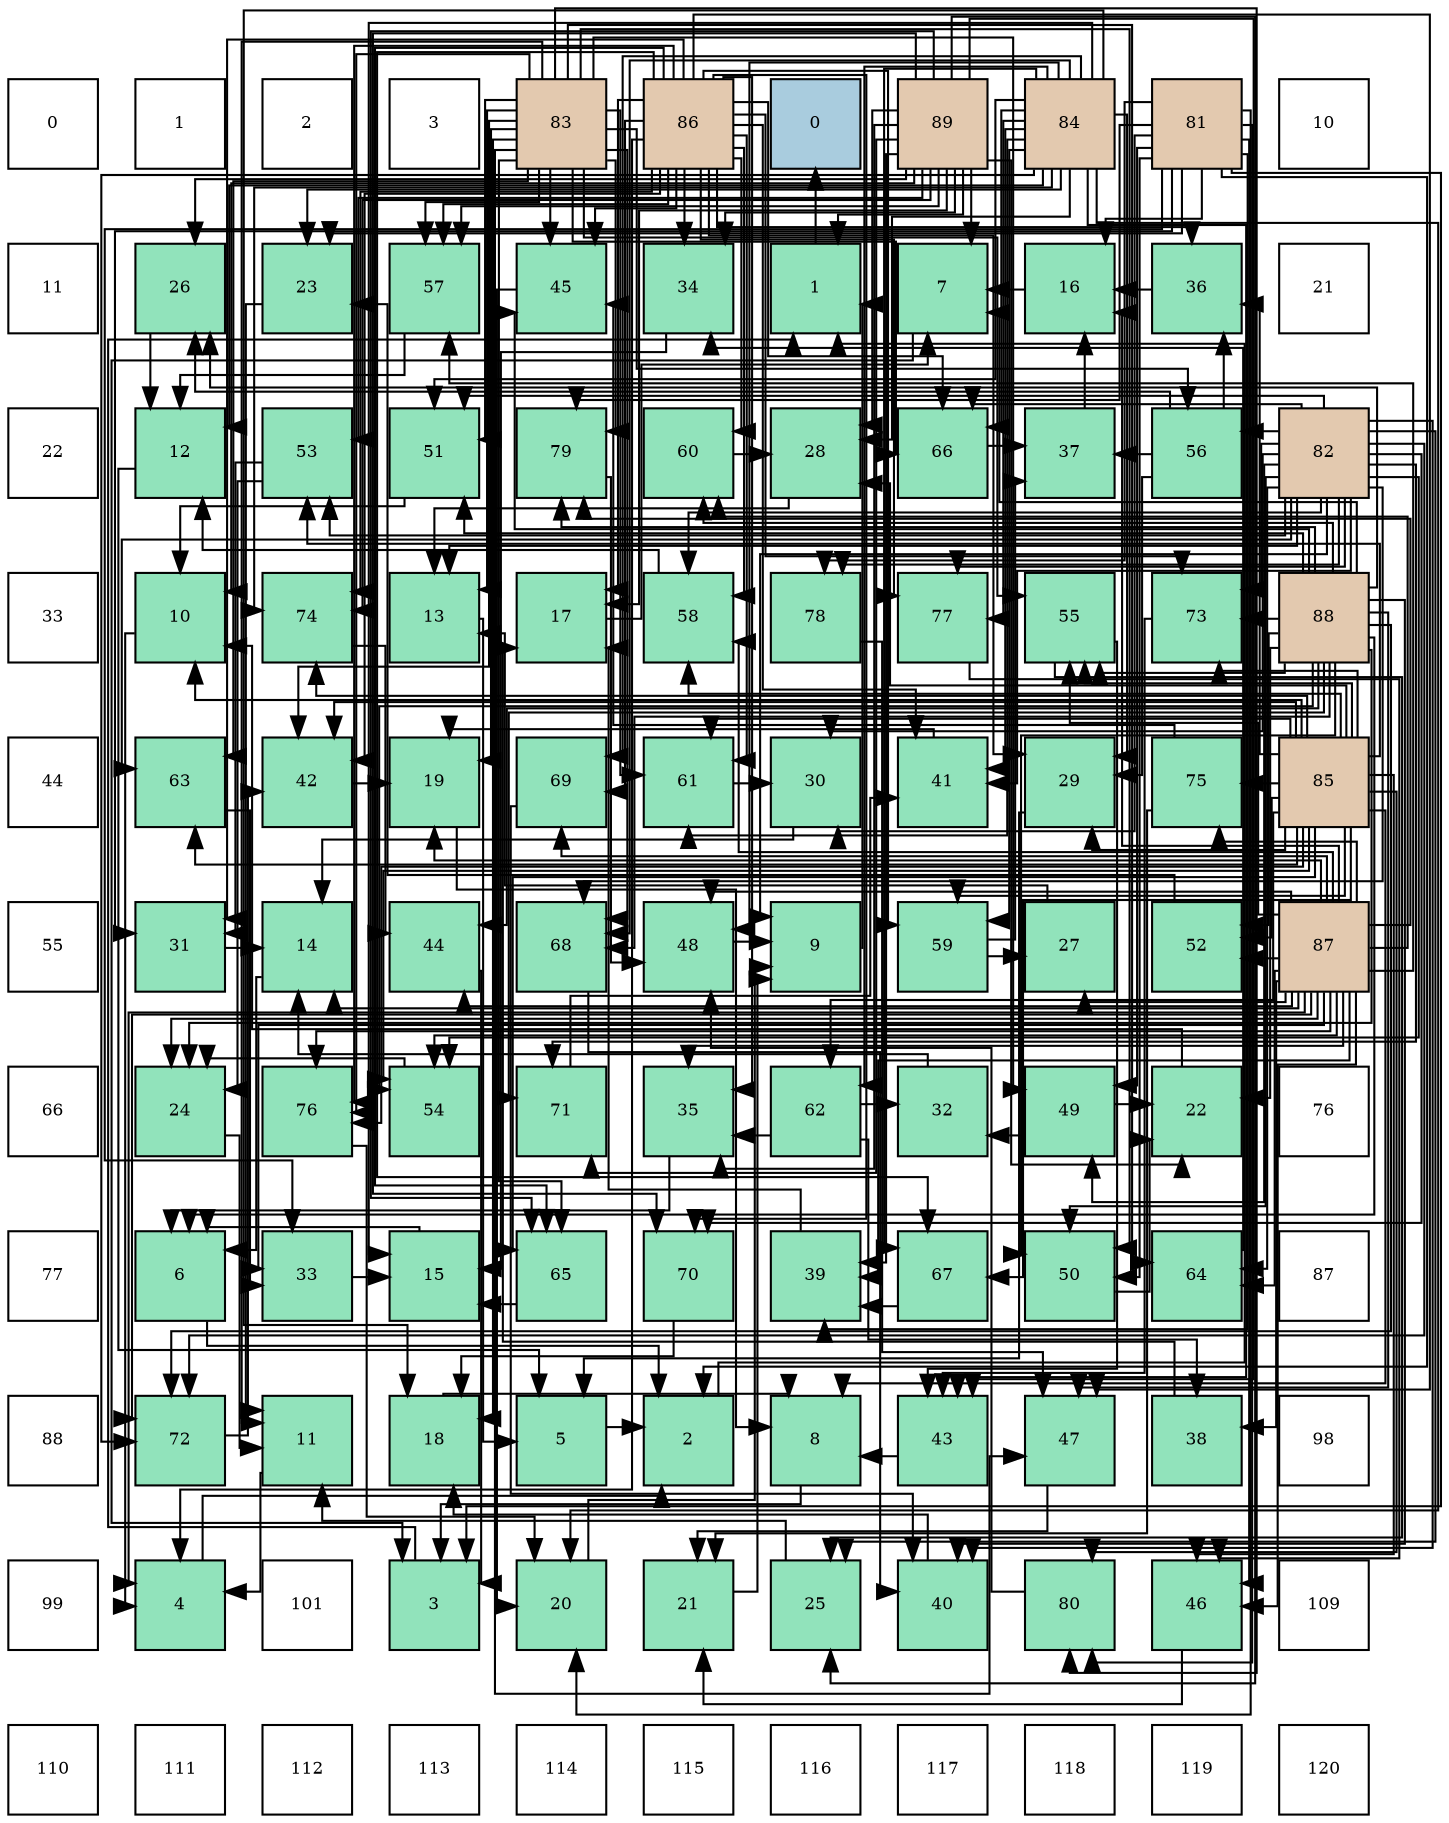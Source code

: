 digraph layout{
 rankdir=TB;
 splines=ortho;
 node [style=filled shape=square fixedsize=true width=0.6];
0[label="0", fontsize=8, fillcolor="#ffffff"];
1[label="1", fontsize=8, fillcolor="#ffffff"];
2[label="2", fontsize=8, fillcolor="#ffffff"];
3[label="3", fontsize=8, fillcolor="#ffffff"];
4[label="83", fontsize=8, fillcolor="#e3c9af"];
5[label="86", fontsize=8, fillcolor="#e3c9af"];
6[label="0", fontsize=8, fillcolor="#a9ccde"];
7[label="89", fontsize=8, fillcolor="#e3c9af"];
8[label="84", fontsize=8, fillcolor="#e3c9af"];
9[label="81", fontsize=8, fillcolor="#e3c9af"];
10[label="10", fontsize=8, fillcolor="#ffffff"];
11[label="11", fontsize=8, fillcolor="#ffffff"];
12[label="26", fontsize=8, fillcolor="#91e3bb"];
13[label="23", fontsize=8, fillcolor="#91e3bb"];
14[label="57", fontsize=8, fillcolor="#91e3bb"];
15[label="45", fontsize=8, fillcolor="#91e3bb"];
16[label="34", fontsize=8, fillcolor="#91e3bb"];
17[label="1", fontsize=8, fillcolor="#91e3bb"];
18[label="7", fontsize=8, fillcolor="#91e3bb"];
19[label="16", fontsize=8, fillcolor="#91e3bb"];
20[label="36", fontsize=8, fillcolor="#91e3bb"];
21[label="21", fontsize=8, fillcolor="#ffffff"];
22[label="22", fontsize=8, fillcolor="#ffffff"];
23[label="12", fontsize=8, fillcolor="#91e3bb"];
24[label="53", fontsize=8, fillcolor="#91e3bb"];
25[label="51", fontsize=8, fillcolor="#91e3bb"];
26[label="79", fontsize=8, fillcolor="#91e3bb"];
27[label="60", fontsize=8, fillcolor="#91e3bb"];
28[label="28", fontsize=8, fillcolor="#91e3bb"];
29[label="66", fontsize=8, fillcolor="#91e3bb"];
30[label="37", fontsize=8, fillcolor="#91e3bb"];
31[label="56", fontsize=8, fillcolor="#91e3bb"];
32[label="82", fontsize=8, fillcolor="#e3c9af"];
33[label="33", fontsize=8, fillcolor="#ffffff"];
34[label="10", fontsize=8, fillcolor="#91e3bb"];
35[label="74", fontsize=8, fillcolor="#91e3bb"];
36[label="13", fontsize=8, fillcolor="#91e3bb"];
37[label="17", fontsize=8, fillcolor="#91e3bb"];
38[label="58", fontsize=8, fillcolor="#91e3bb"];
39[label="78", fontsize=8, fillcolor="#91e3bb"];
40[label="77", fontsize=8, fillcolor="#91e3bb"];
41[label="55", fontsize=8, fillcolor="#91e3bb"];
42[label="73", fontsize=8, fillcolor="#91e3bb"];
43[label="88", fontsize=8, fillcolor="#e3c9af"];
44[label="44", fontsize=8, fillcolor="#ffffff"];
45[label="63", fontsize=8, fillcolor="#91e3bb"];
46[label="42", fontsize=8, fillcolor="#91e3bb"];
47[label="19", fontsize=8, fillcolor="#91e3bb"];
48[label="69", fontsize=8, fillcolor="#91e3bb"];
49[label="61", fontsize=8, fillcolor="#91e3bb"];
50[label="30", fontsize=8, fillcolor="#91e3bb"];
51[label="41", fontsize=8, fillcolor="#91e3bb"];
52[label="29", fontsize=8, fillcolor="#91e3bb"];
53[label="75", fontsize=8, fillcolor="#91e3bb"];
54[label="85", fontsize=8, fillcolor="#e3c9af"];
55[label="55", fontsize=8, fillcolor="#ffffff"];
56[label="31", fontsize=8, fillcolor="#91e3bb"];
57[label="14", fontsize=8, fillcolor="#91e3bb"];
58[label="44", fontsize=8, fillcolor="#91e3bb"];
59[label="68", fontsize=8, fillcolor="#91e3bb"];
60[label="48", fontsize=8, fillcolor="#91e3bb"];
61[label="9", fontsize=8, fillcolor="#91e3bb"];
62[label="59", fontsize=8, fillcolor="#91e3bb"];
63[label="27", fontsize=8, fillcolor="#91e3bb"];
64[label="52", fontsize=8, fillcolor="#91e3bb"];
65[label="87", fontsize=8, fillcolor="#e3c9af"];
66[label="66", fontsize=8, fillcolor="#ffffff"];
67[label="24", fontsize=8, fillcolor="#91e3bb"];
68[label="76", fontsize=8, fillcolor="#91e3bb"];
69[label="54", fontsize=8, fillcolor="#91e3bb"];
70[label="71", fontsize=8, fillcolor="#91e3bb"];
71[label="35", fontsize=8, fillcolor="#91e3bb"];
72[label="62", fontsize=8, fillcolor="#91e3bb"];
73[label="32", fontsize=8, fillcolor="#91e3bb"];
74[label="49", fontsize=8, fillcolor="#91e3bb"];
75[label="22", fontsize=8, fillcolor="#91e3bb"];
76[label="76", fontsize=8, fillcolor="#ffffff"];
77[label="77", fontsize=8, fillcolor="#ffffff"];
78[label="6", fontsize=8, fillcolor="#91e3bb"];
79[label="33", fontsize=8, fillcolor="#91e3bb"];
80[label="15", fontsize=8, fillcolor="#91e3bb"];
81[label="65", fontsize=8, fillcolor="#91e3bb"];
82[label="70", fontsize=8, fillcolor="#91e3bb"];
83[label="39", fontsize=8, fillcolor="#91e3bb"];
84[label="67", fontsize=8, fillcolor="#91e3bb"];
85[label="50", fontsize=8, fillcolor="#91e3bb"];
86[label="64", fontsize=8, fillcolor="#91e3bb"];
87[label="87", fontsize=8, fillcolor="#ffffff"];
88[label="88", fontsize=8, fillcolor="#ffffff"];
89[label="72", fontsize=8, fillcolor="#91e3bb"];
90[label="11", fontsize=8, fillcolor="#91e3bb"];
91[label="18", fontsize=8, fillcolor="#91e3bb"];
92[label="5", fontsize=8, fillcolor="#91e3bb"];
93[label="2", fontsize=8, fillcolor="#91e3bb"];
94[label="8", fontsize=8, fillcolor="#91e3bb"];
95[label="43", fontsize=8, fillcolor="#91e3bb"];
96[label="47", fontsize=8, fillcolor="#91e3bb"];
97[label="38", fontsize=8, fillcolor="#91e3bb"];
98[label="98", fontsize=8, fillcolor="#ffffff"];
99[label="99", fontsize=8, fillcolor="#ffffff"];
100[label="4", fontsize=8, fillcolor="#91e3bb"];
101[label="101", fontsize=8, fillcolor="#ffffff"];
102[label="3", fontsize=8, fillcolor="#91e3bb"];
103[label="20", fontsize=8, fillcolor="#91e3bb"];
104[label="21", fontsize=8, fillcolor="#91e3bb"];
105[label="25", fontsize=8, fillcolor="#91e3bb"];
106[label="40", fontsize=8, fillcolor="#91e3bb"];
107[label="80", fontsize=8, fillcolor="#91e3bb"];
108[label="46", fontsize=8, fillcolor="#91e3bb"];
109[label="109", fontsize=8, fillcolor="#ffffff"];
110[label="110", fontsize=8, fillcolor="#ffffff"];
111[label="111", fontsize=8, fillcolor="#ffffff"];
112[label="112", fontsize=8, fillcolor="#ffffff"];
113[label="113", fontsize=8, fillcolor="#ffffff"];
114[label="114", fontsize=8, fillcolor="#ffffff"];
115[label="115", fontsize=8, fillcolor="#ffffff"];
116[label="116", fontsize=8, fillcolor="#ffffff"];
117[label="117", fontsize=8, fillcolor="#ffffff"];
118[label="118", fontsize=8, fillcolor="#ffffff"];
119[label="119", fontsize=8, fillcolor="#ffffff"];
120[label="120", fontsize=8, fillcolor="#ffffff"];
edge [constraint=false, style=vis];17 -> 6;
93 -> 17;
102 -> 17;
100 -> 93;
92 -> 93;
78 -> 93;
18 -> 102;
94 -> 102;
61 -> 17;
34 -> 100;
90 -> 100;
23 -> 92;
36 -> 92;
57 -> 78;
80 -> 78;
19 -> 18;
37 -> 18;
91 -> 94;
47 -> 94;
103 -> 61;
104 -> 61;
75 -> 34;
13 -> 90;
67 -> 90;
105 -> 90;
12 -> 23;
63 -> 36;
28 -> 36;
52 -> 92;
50 -> 57;
56 -> 57;
73 -> 57;
79 -> 80;
16 -> 80;
71 -> 78;
20 -> 19;
30 -> 19;
97 -> 37;
83 -> 37;
106 -> 91;
51 -> 47;
46 -> 47;
95 -> 94;
58 -> 102;
15 -> 103;
108 -> 104;
96 -> 104;
60 -> 61;
74 -> 75;
74 -> 73;
85 -> 75;
25 -> 34;
64 -> 13;
24 -> 67;
24 -> 56;
69 -> 67;
41 -> 105;
41 -> 95;
31 -> 12;
31 -> 52;
31 -> 20;
31 -> 30;
14 -> 23;
38 -> 23;
62 -> 63;
62 -> 30;
27 -> 28;
49 -> 50;
72 -> 73;
72 -> 71;
72 -> 97;
45 -> 79;
86 -> 16;
81 -> 80;
29 -> 30;
84 -> 83;
59 -> 106;
48 -> 106;
82 -> 91;
70 -> 51;
89 -> 46;
42 -> 95;
35 -> 58;
53 -> 104;
53 -> 15;
68 -> 103;
40 -> 108;
39 -> 96;
26 -> 60;
107 -> 60;
9 -> 93;
9 -> 102;
9 -> 19;
9 -> 103;
9 -> 13;
9 -> 50;
9 -> 56;
9 -> 79;
9 -> 83;
9 -> 108;
9 -> 74;
9 -> 85;
9 -> 39;
9 -> 26;
9 -> 107;
32 -> 61;
32 -> 36;
32 -> 105;
32 -> 50;
32 -> 106;
32 -> 51;
32 -> 74;
32 -> 85;
32 -> 25;
32 -> 24;
32 -> 69;
32 -> 31;
32 -> 38;
32 -> 45;
32 -> 86;
32 -> 29;
32 -> 59;
32 -> 82;
32 -> 70;
32 -> 89;
32 -> 42;
32 -> 40;
32 -> 39;
4 -> 90;
4 -> 36;
4 -> 91;
4 -> 47;
4 -> 46;
4 -> 15;
4 -> 96;
4 -> 74;
4 -> 85;
4 -> 25;
4 -> 41;
4 -> 31;
4 -> 14;
4 -> 49;
4 -> 45;
4 -> 86;
4 -> 81;
4 -> 29;
4 -> 59;
4 -> 68;
4 -> 26;
4 -> 107;
8 -> 23;
8 -> 80;
8 -> 91;
8 -> 103;
8 -> 13;
8 -> 28;
8 -> 52;
8 -> 51;
8 -> 95;
8 -> 60;
8 -> 25;
8 -> 62;
8 -> 49;
8 -> 72;
8 -> 29;
8 -> 84;
8 -> 59;
8 -> 48;
8 -> 89;
8 -> 35;
8 -> 40;
54 -> 94;
54 -> 34;
54 -> 28;
54 -> 52;
54 -> 20;
54 -> 46;
54 -> 108;
54 -> 64;
54 -> 24;
54 -> 69;
54 -> 41;
54 -> 38;
54 -> 62;
54 -> 49;
54 -> 72;
54 -> 45;
54 -> 81;
54 -> 84;
54 -> 42;
54 -> 35;
54 -> 53;
54 -> 68;
54 -> 107;
5 -> 100;
5 -> 37;
5 -> 52;
5 -> 56;
5 -> 16;
5 -> 71;
5 -> 20;
5 -> 51;
5 -> 46;
5 -> 15;
5 -> 96;
5 -> 14;
5 -> 38;
5 -> 62;
5 -> 27;
5 -> 49;
5 -> 81;
5 -> 29;
5 -> 84;
5 -> 48;
5 -> 82;
5 -> 42;
5 -> 35;
5 -> 68;
5 -> 40;
65 -> 100;
65 -> 57;
65 -> 19;
65 -> 47;
65 -> 67;
65 -> 63;
65 -> 79;
65 -> 71;
65 -> 97;
65 -> 83;
65 -> 58;
65 -> 108;
65 -> 60;
65 -> 64;
65 -> 69;
65 -> 41;
65 -> 14;
65 -> 38;
65 -> 27;
65 -> 86;
65 -> 48;
65 -> 89;
65 -> 53;
65 -> 68;
65 -> 26;
43 -> 78;
43 -> 18;
43 -> 75;
43 -> 67;
43 -> 12;
43 -> 106;
43 -> 58;
43 -> 15;
43 -> 96;
43 -> 85;
43 -> 25;
43 -> 64;
43 -> 69;
43 -> 41;
43 -> 27;
43 -> 59;
43 -> 70;
43 -> 89;
43 -> 42;
43 -> 26;
7 -> 17;
7 -> 18;
7 -> 34;
7 -> 37;
7 -> 75;
7 -> 105;
7 -> 12;
7 -> 28;
7 -> 16;
7 -> 71;
7 -> 83;
7 -> 95;
7 -> 24;
7 -> 14;
7 -> 81;
7 -> 82;
7 -> 70;
7 -> 35;
edge [constraint=true, style=invis];
0 -> 11 -> 22 -> 33 -> 44 -> 55 -> 66 -> 77 -> 88 -> 99 -> 110;
1 -> 12 -> 23 -> 34 -> 45 -> 56 -> 67 -> 78 -> 89 -> 100 -> 111;
2 -> 13 -> 24 -> 35 -> 46 -> 57 -> 68 -> 79 -> 90 -> 101 -> 112;
3 -> 14 -> 25 -> 36 -> 47 -> 58 -> 69 -> 80 -> 91 -> 102 -> 113;
4 -> 15 -> 26 -> 37 -> 48 -> 59 -> 70 -> 81 -> 92 -> 103 -> 114;
5 -> 16 -> 27 -> 38 -> 49 -> 60 -> 71 -> 82 -> 93 -> 104 -> 115;
6 -> 17 -> 28 -> 39 -> 50 -> 61 -> 72 -> 83 -> 94 -> 105 -> 116;
7 -> 18 -> 29 -> 40 -> 51 -> 62 -> 73 -> 84 -> 95 -> 106 -> 117;
8 -> 19 -> 30 -> 41 -> 52 -> 63 -> 74 -> 85 -> 96 -> 107 -> 118;
9 -> 20 -> 31 -> 42 -> 53 -> 64 -> 75 -> 86 -> 97 -> 108 -> 119;
10 -> 21 -> 32 -> 43 -> 54 -> 65 -> 76 -> 87 -> 98 -> 109 -> 120;
rank = same {0 -> 1 -> 2 -> 3 -> 4 -> 5 -> 6 -> 7 -> 8 -> 9 -> 10};
rank = same {11 -> 12 -> 13 -> 14 -> 15 -> 16 -> 17 -> 18 -> 19 -> 20 -> 21};
rank = same {22 -> 23 -> 24 -> 25 -> 26 -> 27 -> 28 -> 29 -> 30 -> 31 -> 32};
rank = same {33 -> 34 -> 35 -> 36 -> 37 -> 38 -> 39 -> 40 -> 41 -> 42 -> 43};
rank = same {44 -> 45 -> 46 -> 47 -> 48 -> 49 -> 50 -> 51 -> 52 -> 53 -> 54};
rank = same {55 -> 56 -> 57 -> 58 -> 59 -> 60 -> 61 -> 62 -> 63 -> 64 -> 65};
rank = same {66 -> 67 -> 68 -> 69 -> 70 -> 71 -> 72 -> 73 -> 74 -> 75 -> 76};
rank = same {77 -> 78 -> 79 -> 80 -> 81 -> 82 -> 83 -> 84 -> 85 -> 86 -> 87};
rank = same {88 -> 89 -> 90 -> 91 -> 92 -> 93 -> 94 -> 95 -> 96 -> 97 -> 98};
rank = same {99 -> 100 -> 101 -> 102 -> 103 -> 104 -> 105 -> 106 -> 107 -> 108 -> 109};
rank = same {110 -> 111 -> 112 -> 113 -> 114 -> 115 -> 116 -> 117 -> 118 -> 119 -> 120};
}